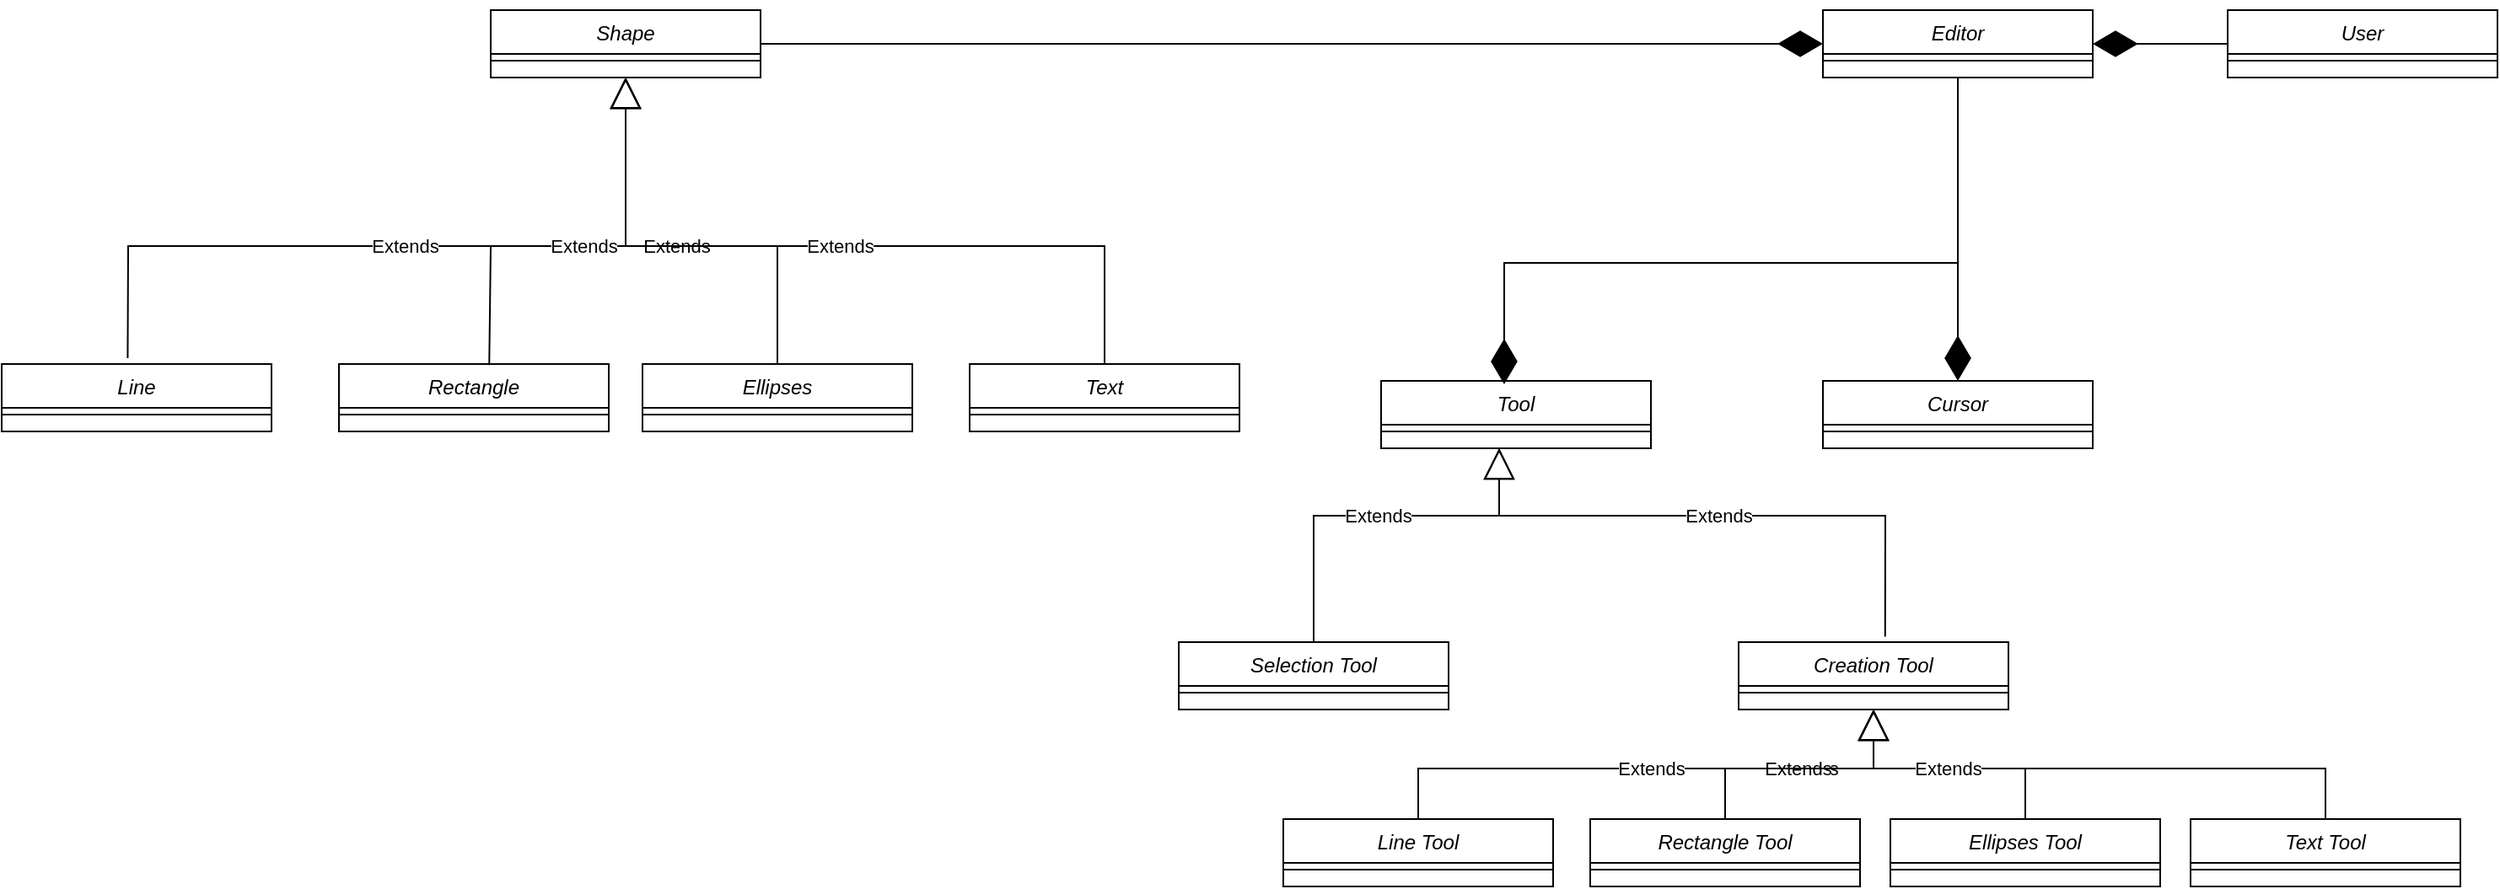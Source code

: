 <mxfile version="22.0.8" type="github">
  <diagram id="C5RBs43oDa-KdzZeNtuy" name="Page-1">
    <mxGraphModel dx="2739" dy="1000" grid="1" gridSize="10" guides="1" tooltips="1" connect="1" arrows="1" fold="1" page="1" pageScale="1" pageWidth="827" pageHeight="1169" math="0" shadow="0">
      <root>
        <mxCell id="WIyWlLk6GJQsqaUBKTNV-0" />
        <mxCell id="WIyWlLk6GJQsqaUBKTNV-1" parent="WIyWlLk6GJQsqaUBKTNV-0" />
        <mxCell id="zkfFHV4jXpPFQw0GAbJ--0" value="User" style="swimlane;fontStyle=2;align=center;verticalAlign=top;childLayout=stackLayout;horizontal=1;startSize=26;horizontalStack=0;resizeParent=1;resizeLast=0;collapsible=1;marginBottom=0;rounded=0;shadow=0;strokeWidth=1;" parent="WIyWlLk6GJQsqaUBKTNV-1" vertex="1">
          <mxGeometry x="710" y="60" width="160" height="40" as="geometry">
            <mxRectangle x="230" y="140" width="160" height="26" as="alternateBounds" />
          </mxGeometry>
        </mxCell>
        <mxCell id="zkfFHV4jXpPFQw0GAbJ--4" value="" style="line;html=1;strokeWidth=1;align=left;verticalAlign=middle;spacingTop=-1;spacingLeft=3;spacingRight=3;rotatable=0;labelPosition=right;points=[];portConstraint=eastwest;" parent="zkfFHV4jXpPFQw0GAbJ--0" vertex="1">
          <mxGeometry y="26" width="160" height="8" as="geometry" />
        </mxCell>
        <mxCell id="ds8pIDIFLKpDr9yh_afj-0" value="Editor" style="swimlane;fontStyle=2;align=center;verticalAlign=top;childLayout=stackLayout;horizontal=1;startSize=26;horizontalStack=0;resizeParent=1;resizeLast=0;collapsible=1;marginBottom=0;rounded=0;shadow=0;strokeWidth=1;" vertex="1" parent="WIyWlLk6GJQsqaUBKTNV-1">
          <mxGeometry x="470" y="60" width="160" height="40" as="geometry">
            <mxRectangle x="230" y="140" width="160" height="26" as="alternateBounds" />
          </mxGeometry>
        </mxCell>
        <mxCell id="ds8pIDIFLKpDr9yh_afj-1" value="" style="line;html=1;strokeWidth=1;align=left;verticalAlign=middle;spacingTop=-1;spacingLeft=3;spacingRight=3;rotatable=0;labelPosition=right;points=[];portConstraint=eastwest;" vertex="1" parent="ds8pIDIFLKpDr9yh_afj-0">
          <mxGeometry y="26" width="160" height="8" as="geometry" />
        </mxCell>
        <mxCell id="ds8pIDIFLKpDr9yh_afj-4" value="Shape" style="swimlane;fontStyle=2;align=center;verticalAlign=top;childLayout=stackLayout;horizontal=1;startSize=26;horizontalStack=0;resizeParent=1;resizeLast=0;collapsible=1;marginBottom=0;rounded=0;shadow=0;strokeWidth=1;" vertex="1" parent="WIyWlLk6GJQsqaUBKTNV-1">
          <mxGeometry x="-320" y="60" width="160" height="40" as="geometry">
            <mxRectangle x="230" y="140" width="160" height="26" as="alternateBounds" />
          </mxGeometry>
        </mxCell>
        <mxCell id="ds8pIDIFLKpDr9yh_afj-5" value="" style="line;html=1;strokeWidth=1;align=left;verticalAlign=middle;spacingTop=-1;spacingLeft=3;spacingRight=3;rotatable=0;labelPosition=right;points=[];portConstraint=eastwest;" vertex="1" parent="ds8pIDIFLKpDr9yh_afj-4">
          <mxGeometry y="26" width="160" height="8" as="geometry" />
        </mxCell>
        <mxCell id="ds8pIDIFLKpDr9yh_afj-6" value="Rectangle" style="swimlane;fontStyle=2;align=center;verticalAlign=top;childLayout=stackLayout;horizontal=1;startSize=26;horizontalStack=0;resizeParent=1;resizeLast=0;collapsible=1;marginBottom=0;rounded=0;shadow=0;strokeWidth=1;" vertex="1" parent="WIyWlLk6GJQsqaUBKTNV-1">
          <mxGeometry x="-410" y="270" width="160" height="40" as="geometry">
            <mxRectangle x="230" y="140" width="160" height="26" as="alternateBounds" />
          </mxGeometry>
        </mxCell>
        <mxCell id="ds8pIDIFLKpDr9yh_afj-7" value="" style="line;html=1;strokeWidth=1;align=left;verticalAlign=middle;spacingTop=-1;spacingLeft=3;spacingRight=3;rotatable=0;labelPosition=right;points=[];portConstraint=eastwest;" vertex="1" parent="ds8pIDIFLKpDr9yh_afj-6">
          <mxGeometry y="26" width="160" height="8" as="geometry" />
        </mxCell>
        <mxCell id="ds8pIDIFLKpDr9yh_afj-8" value="Ellipses" style="swimlane;fontStyle=2;align=center;verticalAlign=top;childLayout=stackLayout;horizontal=1;startSize=26;horizontalStack=0;resizeParent=1;resizeLast=0;collapsible=1;marginBottom=0;rounded=0;shadow=0;strokeWidth=1;" vertex="1" parent="WIyWlLk6GJQsqaUBKTNV-1">
          <mxGeometry x="-230" y="270" width="160" height="40" as="geometry">
            <mxRectangle x="230" y="140" width="160" height="26" as="alternateBounds" />
          </mxGeometry>
        </mxCell>
        <mxCell id="ds8pIDIFLKpDr9yh_afj-9" value="" style="line;html=1;strokeWidth=1;align=left;verticalAlign=middle;spacingTop=-1;spacingLeft=3;spacingRight=3;rotatable=0;labelPosition=right;points=[];portConstraint=eastwest;" vertex="1" parent="ds8pIDIFLKpDr9yh_afj-8">
          <mxGeometry y="26" width="160" height="8" as="geometry" />
        </mxCell>
        <mxCell id="ds8pIDIFLKpDr9yh_afj-10" value="Text" style="swimlane;fontStyle=2;align=center;verticalAlign=top;childLayout=stackLayout;horizontal=1;startSize=26;horizontalStack=0;resizeParent=1;resizeLast=0;collapsible=1;marginBottom=0;rounded=0;shadow=0;strokeWidth=1;" vertex="1" parent="WIyWlLk6GJQsqaUBKTNV-1">
          <mxGeometry x="-36" y="270" width="160" height="40" as="geometry">
            <mxRectangle x="230" y="140" width="160" height="26" as="alternateBounds" />
          </mxGeometry>
        </mxCell>
        <mxCell id="ds8pIDIFLKpDr9yh_afj-11" value="" style="line;html=1;strokeWidth=1;align=left;verticalAlign=middle;spacingTop=-1;spacingLeft=3;spacingRight=3;rotatable=0;labelPosition=right;points=[];portConstraint=eastwest;" vertex="1" parent="ds8pIDIFLKpDr9yh_afj-10">
          <mxGeometry y="26" width="160" height="8" as="geometry" />
        </mxCell>
        <mxCell id="ds8pIDIFLKpDr9yh_afj-13" value="Line" style="swimlane;fontStyle=2;align=center;verticalAlign=top;childLayout=stackLayout;horizontal=1;startSize=26;horizontalStack=0;resizeParent=1;resizeLast=0;collapsible=1;marginBottom=0;rounded=0;shadow=0;strokeWidth=1;" vertex="1" parent="WIyWlLk6GJQsqaUBKTNV-1">
          <mxGeometry x="-610" y="270" width="160" height="40" as="geometry">
            <mxRectangle x="230" y="140" width="160" height="26" as="alternateBounds" />
          </mxGeometry>
        </mxCell>
        <mxCell id="ds8pIDIFLKpDr9yh_afj-14" value="" style="line;html=1;strokeWidth=1;align=left;verticalAlign=middle;spacingTop=-1;spacingLeft=3;spacingRight=3;rotatable=0;labelPosition=right;points=[];portConstraint=eastwest;" vertex="1" parent="ds8pIDIFLKpDr9yh_afj-13">
          <mxGeometry y="26" width="160" height="8" as="geometry" />
        </mxCell>
        <mxCell id="ds8pIDIFLKpDr9yh_afj-24" value="Tool" style="swimlane;fontStyle=2;align=center;verticalAlign=top;childLayout=stackLayout;horizontal=1;startSize=26;horizontalStack=0;resizeParent=1;resizeLast=0;collapsible=1;marginBottom=0;rounded=0;shadow=0;strokeWidth=1;" vertex="1" parent="WIyWlLk6GJQsqaUBKTNV-1">
          <mxGeometry x="208" y="280" width="160" height="40" as="geometry">
            <mxRectangle x="230" y="140" width="160" height="26" as="alternateBounds" />
          </mxGeometry>
        </mxCell>
        <mxCell id="ds8pIDIFLKpDr9yh_afj-25" value="" style="line;html=1;strokeWidth=1;align=left;verticalAlign=middle;spacingTop=-1;spacingLeft=3;spacingRight=3;rotatable=0;labelPosition=right;points=[];portConstraint=eastwest;" vertex="1" parent="ds8pIDIFLKpDr9yh_afj-24">
          <mxGeometry y="26" width="160" height="8" as="geometry" />
        </mxCell>
        <mxCell id="ds8pIDIFLKpDr9yh_afj-27" value="Creation Tool&#xa;" style="swimlane;fontStyle=2;align=center;verticalAlign=top;childLayout=stackLayout;horizontal=1;startSize=26;horizontalStack=0;resizeParent=1;resizeLast=0;collapsible=1;marginBottom=0;rounded=0;shadow=0;strokeWidth=1;" vertex="1" parent="WIyWlLk6GJQsqaUBKTNV-1">
          <mxGeometry x="420" y="435" width="160" height="40" as="geometry">
            <mxRectangle x="230" y="140" width="160" height="26" as="alternateBounds" />
          </mxGeometry>
        </mxCell>
        <mxCell id="ds8pIDIFLKpDr9yh_afj-28" value="" style="line;html=1;strokeWidth=1;align=left;verticalAlign=middle;spacingTop=-1;spacingLeft=3;spacingRight=3;rotatable=0;labelPosition=right;points=[];portConstraint=eastwest;" vertex="1" parent="ds8pIDIFLKpDr9yh_afj-27">
          <mxGeometry y="26" width="160" height="8" as="geometry" />
        </mxCell>
        <mxCell id="ds8pIDIFLKpDr9yh_afj-36" value="Selection Tool" style="swimlane;fontStyle=2;align=center;verticalAlign=top;childLayout=stackLayout;horizontal=1;startSize=26;horizontalStack=0;resizeParent=1;resizeLast=0;collapsible=1;marginBottom=0;rounded=0;shadow=0;strokeWidth=1;" vertex="1" parent="WIyWlLk6GJQsqaUBKTNV-1">
          <mxGeometry x="88" y="435" width="160" height="40" as="geometry">
            <mxRectangle x="230" y="140" width="160" height="26" as="alternateBounds" />
          </mxGeometry>
        </mxCell>
        <mxCell id="ds8pIDIFLKpDr9yh_afj-37" value="" style="line;html=1;strokeWidth=1;align=left;verticalAlign=middle;spacingTop=-1;spacingLeft=3;spacingRight=3;rotatable=0;labelPosition=right;points=[];portConstraint=eastwest;" vertex="1" parent="ds8pIDIFLKpDr9yh_afj-36">
          <mxGeometry y="26" width="160" height="8" as="geometry" />
        </mxCell>
        <mxCell id="ds8pIDIFLKpDr9yh_afj-49" value="Extends" style="endArrow=block;endSize=16;endFill=0;html=1;rounded=0;entryX=0.5;entryY=1;entryDx=0;entryDy=0;exitX=0.467;exitY=-0.089;exitDx=0;exitDy=0;exitPerimeter=0;" edge="1" parent="WIyWlLk6GJQsqaUBKTNV-1" source="ds8pIDIFLKpDr9yh_afj-13" target="ds8pIDIFLKpDr9yh_afj-4">
          <mxGeometry width="160" relative="1" as="geometry">
            <mxPoint x="-390" y="210" as="sourcePoint" />
            <mxPoint x="-230" y="210" as="targetPoint" />
            <Array as="points">
              <mxPoint x="-535" y="200" />
              <mxPoint x="-390" y="200" />
              <mxPoint x="-240" y="200" />
            </Array>
          </mxGeometry>
        </mxCell>
        <mxCell id="ds8pIDIFLKpDr9yh_afj-50" value="Extends" style="endArrow=block;endSize=16;endFill=0;html=1;rounded=0;entryX=0.5;entryY=1;entryDx=0;entryDy=0;exitX=0.557;exitY=0.015;exitDx=0;exitDy=0;exitPerimeter=0;" edge="1" parent="WIyWlLk6GJQsqaUBKTNV-1" source="ds8pIDIFLKpDr9yh_afj-6" target="ds8pIDIFLKpDr9yh_afj-4">
          <mxGeometry width="160" relative="1" as="geometry">
            <mxPoint x="-525" y="276" as="sourcePoint" />
            <mxPoint x="-240" y="170" as="targetPoint" />
            <Array as="points">
              <mxPoint x="-320" y="200" />
              <mxPoint x="-290" y="200" />
              <mxPoint x="-240" y="200" />
            </Array>
          </mxGeometry>
        </mxCell>
        <mxCell id="ds8pIDIFLKpDr9yh_afj-51" value="Extends" style="endArrow=block;endSize=16;endFill=0;html=1;rounded=0;entryX=0.5;entryY=1;entryDx=0;entryDy=0;exitX=0.5;exitY=0;exitDx=0;exitDy=0;" edge="1" parent="WIyWlLk6GJQsqaUBKTNV-1" source="ds8pIDIFLKpDr9yh_afj-8" target="ds8pIDIFLKpDr9yh_afj-4">
          <mxGeometry width="160" relative="1" as="geometry">
            <mxPoint x="-220" y="230" as="sourcePoint" />
            <mxPoint x="-60" y="230" as="targetPoint" />
            <Array as="points">
              <mxPoint x="-150" y="200" />
              <mxPoint x="-240" y="200" />
            </Array>
          </mxGeometry>
        </mxCell>
        <mxCell id="ds8pIDIFLKpDr9yh_afj-52" value="Extends" style="endArrow=block;endSize=16;endFill=0;html=1;rounded=0;exitX=0.5;exitY=0;exitDx=0;exitDy=0;entryX=0.5;entryY=1;entryDx=0;entryDy=0;" edge="1" parent="WIyWlLk6GJQsqaUBKTNV-1" source="ds8pIDIFLKpDr9yh_afj-10" target="ds8pIDIFLKpDr9yh_afj-4">
          <mxGeometry width="160" relative="1" as="geometry">
            <mxPoint x="-90" y="200" as="sourcePoint" />
            <mxPoint x="-250" y="160" as="targetPoint" />
            <Array as="points">
              <mxPoint x="44" y="200" />
              <mxPoint x="-240" y="200" />
            </Array>
          </mxGeometry>
        </mxCell>
        <mxCell id="ds8pIDIFLKpDr9yh_afj-64" value="Cursor" style="swimlane;fontStyle=2;align=center;verticalAlign=top;childLayout=stackLayout;horizontal=1;startSize=26;horizontalStack=0;resizeParent=1;resizeLast=0;collapsible=1;marginBottom=0;rounded=0;shadow=0;strokeWidth=1;" vertex="1" parent="WIyWlLk6GJQsqaUBKTNV-1">
          <mxGeometry x="470" y="280" width="160" height="40" as="geometry">
            <mxRectangle x="230" y="140" width="160" height="26" as="alternateBounds" />
          </mxGeometry>
        </mxCell>
        <mxCell id="ds8pIDIFLKpDr9yh_afj-65" value="" style="line;html=1;strokeWidth=1;align=left;verticalAlign=middle;spacingTop=-1;spacingLeft=3;spacingRight=3;rotatable=0;labelPosition=right;points=[];portConstraint=eastwest;" vertex="1" parent="ds8pIDIFLKpDr9yh_afj-64">
          <mxGeometry y="26" width="160" height="8" as="geometry" />
        </mxCell>
        <mxCell id="ds8pIDIFLKpDr9yh_afj-67" value="Rectangle Tool&#xa;" style="swimlane;fontStyle=2;align=center;verticalAlign=top;childLayout=stackLayout;horizontal=1;startSize=26;horizontalStack=0;resizeParent=1;resizeLast=0;collapsible=1;marginBottom=0;rounded=0;shadow=0;strokeWidth=1;" vertex="1" parent="WIyWlLk6GJQsqaUBKTNV-1">
          <mxGeometry x="332" y="540" width="160" height="40" as="geometry">
            <mxRectangle x="230" y="140" width="160" height="26" as="alternateBounds" />
          </mxGeometry>
        </mxCell>
        <mxCell id="ds8pIDIFLKpDr9yh_afj-68" value="" style="line;html=1;strokeWidth=1;align=left;verticalAlign=middle;spacingTop=-1;spacingLeft=3;spacingRight=3;rotatable=0;labelPosition=right;points=[];portConstraint=eastwest;" vertex="1" parent="ds8pIDIFLKpDr9yh_afj-67">
          <mxGeometry y="26" width="160" height="8" as="geometry" />
        </mxCell>
        <mxCell id="ds8pIDIFLKpDr9yh_afj-69" value="Extends" style="endArrow=block;endSize=16;endFill=0;html=1;rounded=0;exitX=0.5;exitY=0;exitDx=0;exitDy=0;" edge="1" parent="WIyWlLk6GJQsqaUBKTNV-1" source="ds8pIDIFLKpDr9yh_afj-36">
          <mxGeometry width="160" relative="1" as="geometry">
            <mxPoint x="198" y="490" as="sourcePoint" />
            <mxPoint x="278" y="320" as="targetPoint" />
            <Array as="points">
              <mxPoint x="168" y="360" />
              <mxPoint x="278" y="360" />
            </Array>
          </mxGeometry>
        </mxCell>
        <mxCell id="ds8pIDIFLKpDr9yh_afj-70" value="Extends" style="endArrow=block;endSize=16;endFill=0;html=1;rounded=0;exitX=0.543;exitY=-0.08;exitDx=0;exitDy=0;exitPerimeter=0;" edge="1" parent="WIyWlLk6GJQsqaUBKTNV-1" source="ds8pIDIFLKpDr9yh_afj-27">
          <mxGeometry width="160" relative="1" as="geometry">
            <mxPoint x="578" y="370" as="sourcePoint" />
            <mxPoint x="278" y="320" as="targetPoint" />
            <Array as="points">
              <mxPoint x="507" y="360" />
              <mxPoint x="278" y="360" />
            </Array>
          </mxGeometry>
        </mxCell>
        <mxCell id="ds8pIDIFLKpDr9yh_afj-71" value="Extends" style="endArrow=block;endSize=16;endFill=0;html=1;rounded=0;entryX=0.5;entryY=1;entryDx=0;entryDy=0;exitX=0.5;exitY=0;exitDx=0;exitDy=0;" edge="1" parent="WIyWlLk6GJQsqaUBKTNV-1" source="ds8pIDIFLKpDr9yh_afj-67" target="ds8pIDIFLKpDr9yh_afj-27">
          <mxGeometry width="160" relative="1" as="geometry">
            <mxPoint x="308" y="580" as="sourcePoint" />
            <mxPoint x="468" y="580" as="targetPoint" />
            <Array as="points">
              <mxPoint x="412" y="510" />
              <mxPoint x="500" y="510" />
            </Array>
          </mxGeometry>
        </mxCell>
        <mxCell id="ds8pIDIFLKpDr9yh_afj-73" value="" style="endArrow=diamondThin;endFill=1;endSize=24;html=1;rounded=0;entryX=0.456;entryY=0.05;entryDx=0;entryDy=0;entryPerimeter=0;" edge="1" parent="WIyWlLk6GJQsqaUBKTNV-1" target="ds8pIDIFLKpDr9yh_afj-24">
          <mxGeometry width="160" relative="1" as="geometry">
            <mxPoint x="550" y="210" as="sourcePoint" />
            <mxPoint x="530" y="420" as="targetPoint" />
            <Array as="points">
              <mxPoint x="440" y="210" />
              <mxPoint x="360" y="210" />
              <mxPoint x="281" y="210" />
            </Array>
          </mxGeometry>
        </mxCell>
        <mxCell id="ds8pIDIFLKpDr9yh_afj-74" value="" style="endArrow=diamondThin;endFill=1;endSize=24;html=1;rounded=0;exitX=0.5;exitY=1;exitDx=0;exitDy=0;entryX=0.5;entryY=0;entryDx=0;entryDy=0;" edge="1" parent="WIyWlLk6GJQsqaUBKTNV-1" source="ds8pIDIFLKpDr9yh_afj-0" target="ds8pIDIFLKpDr9yh_afj-64">
          <mxGeometry width="160" relative="1" as="geometry">
            <mxPoint x="370" y="420" as="sourcePoint" />
            <mxPoint x="530" y="420" as="targetPoint" />
          </mxGeometry>
        </mxCell>
        <mxCell id="ds8pIDIFLKpDr9yh_afj-75" value="Ellipses Tool&#xa;" style="swimlane;fontStyle=2;align=center;verticalAlign=top;childLayout=stackLayout;horizontal=1;startSize=26;horizontalStack=0;resizeParent=1;resizeLast=0;collapsible=1;marginBottom=0;rounded=0;shadow=0;strokeWidth=1;" vertex="1" parent="WIyWlLk6GJQsqaUBKTNV-1">
          <mxGeometry x="510" y="540" width="160" height="40" as="geometry">
            <mxRectangle x="230" y="140" width="160" height="26" as="alternateBounds" />
          </mxGeometry>
        </mxCell>
        <mxCell id="ds8pIDIFLKpDr9yh_afj-76" value="" style="line;html=1;strokeWidth=1;align=left;verticalAlign=middle;spacingTop=-1;spacingLeft=3;spacingRight=3;rotatable=0;labelPosition=right;points=[];portConstraint=eastwest;" vertex="1" parent="ds8pIDIFLKpDr9yh_afj-75">
          <mxGeometry y="26" width="160" height="8" as="geometry" />
        </mxCell>
        <mxCell id="ds8pIDIFLKpDr9yh_afj-77" value="Line Tool&#xa;" style="swimlane;fontStyle=2;align=center;verticalAlign=top;childLayout=stackLayout;horizontal=1;startSize=26;horizontalStack=0;resizeParent=1;resizeLast=0;collapsible=1;marginBottom=0;rounded=0;shadow=0;strokeWidth=1;" vertex="1" parent="WIyWlLk6GJQsqaUBKTNV-1">
          <mxGeometry x="150" y="540" width="160" height="40" as="geometry">
            <mxRectangle x="230" y="140" width="160" height="26" as="alternateBounds" />
          </mxGeometry>
        </mxCell>
        <mxCell id="ds8pIDIFLKpDr9yh_afj-78" value="" style="line;html=1;strokeWidth=1;align=left;verticalAlign=middle;spacingTop=-1;spacingLeft=3;spacingRight=3;rotatable=0;labelPosition=right;points=[];portConstraint=eastwest;" vertex="1" parent="ds8pIDIFLKpDr9yh_afj-77">
          <mxGeometry y="26" width="160" height="8" as="geometry" />
        </mxCell>
        <mxCell id="ds8pIDIFLKpDr9yh_afj-79" value="Extends" style="endArrow=block;endSize=16;endFill=0;html=1;rounded=0;entryX=0.5;entryY=1;entryDx=0;entryDy=0;exitX=0.5;exitY=0;exitDx=0;exitDy=0;" edge="1" parent="WIyWlLk6GJQsqaUBKTNV-1" source="ds8pIDIFLKpDr9yh_afj-77" target="ds8pIDIFLKpDr9yh_afj-27">
          <mxGeometry width="160" relative="1" as="geometry">
            <mxPoint x="220" y="530" as="sourcePoint" />
            <mxPoint x="380" y="530" as="targetPoint" />
            <Array as="points">
              <mxPoint x="230" y="510" />
              <mxPoint x="412" y="510" />
              <mxPoint x="500" y="510" />
            </Array>
          </mxGeometry>
        </mxCell>
        <mxCell id="ds8pIDIFLKpDr9yh_afj-80" value="Extends" style="endArrow=block;endSize=16;endFill=0;html=1;rounded=0;entryX=0.5;entryY=1;entryDx=0;entryDy=0;exitX=0.5;exitY=0;exitDx=0;exitDy=0;" edge="1" parent="WIyWlLk6GJQsqaUBKTNV-1" source="ds8pIDIFLKpDr9yh_afj-75" target="ds8pIDIFLKpDr9yh_afj-27">
          <mxGeometry width="160" relative="1" as="geometry">
            <mxPoint x="320" y="540" as="sourcePoint" />
            <mxPoint x="480" y="540" as="targetPoint" />
            <Array as="points">
              <mxPoint x="590" y="510" />
              <mxPoint x="412" y="510" />
              <mxPoint x="500" y="510" />
            </Array>
          </mxGeometry>
        </mxCell>
        <mxCell id="ds8pIDIFLKpDr9yh_afj-83" value="Text Tool&#xa;" style="swimlane;fontStyle=2;align=center;verticalAlign=top;childLayout=stackLayout;horizontal=1;startSize=26;horizontalStack=0;resizeParent=1;resizeLast=0;collapsible=1;marginBottom=0;rounded=0;shadow=0;strokeWidth=1;" vertex="1" parent="WIyWlLk6GJQsqaUBKTNV-1">
          <mxGeometry x="688" y="540" width="160" height="40" as="geometry">
            <mxRectangle x="230" y="140" width="160" height="26" as="alternateBounds" />
          </mxGeometry>
        </mxCell>
        <mxCell id="ds8pIDIFLKpDr9yh_afj-84" value="" style="line;html=1;strokeWidth=1;align=left;verticalAlign=middle;spacingTop=-1;spacingLeft=3;spacingRight=3;rotatable=0;labelPosition=right;points=[];portConstraint=eastwest;" vertex="1" parent="ds8pIDIFLKpDr9yh_afj-83">
          <mxGeometry y="26" width="160" height="8" as="geometry" />
        </mxCell>
        <mxCell id="ds8pIDIFLKpDr9yh_afj-85" value="Extends" style="endArrow=block;endSize=16;endFill=0;html=1;rounded=0;entryX=0.5;entryY=1;entryDx=0;entryDy=0;exitX=0.5;exitY=0;exitDx=0;exitDy=0;" edge="1" parent="WIyWlLk6GJQsqaUBKTNV-1" source="ds8pIDIFLKpDr9yh_afj-83" target="ds8pIDIFLKpDr9yh_afj-27">
          <mxGeometry width="160" relative="1" as="geometry">
            <mxPoint x="498" y="540" as="sourcePoint" />
            <mxPoint x="590" y="475" as="targetPoint" />
            <Array as="points">
              <mxPoint x="768" y="510" />
              <mxPoint x="412" y="510" />
              <mxPoint x="500" y="510" />
            </Array>
          </mxGeometry>
        </mxCell>
        <mxCell id="ds8pIDIFLKpDr9yh_afj-86" value="" style="endArrow=diamondThin;endFill=1;endSize=24;html=1;rounded=0;entryX=1;entryY=0.5;entryDx=0;entryDy=0;exitX=0;exitY=0.5;exitDx=0;exitDy=0;" edge="1" parent="WIyWlLk6GJQsqaUBKTNV-1" source="zkfFHV4jXpPFQw0GAbJ--0" target="ds8pIDIFLKpDr9yh_afj-0">
          <mxGeometry width="160" relative="1" as="geometry">
            <mxPoint x="800" y="10" as="sourcePoint" />
            <mxPoint x="470" y="139.84" as="targetPoint" />
            <Array as="points">
              <mxPoint x="670" y="80" />
            </Array>
          </mxGeometry>
        </mxCell>
        <mxCell id="ds8pIDIFLKpDr9yh_afj-90" value="" style="endArrow=diamondThin;endFill=1;endSize=24;html=1;rounded=0;exitX=1;exitY=0.5;exitDx=0;exitDy=0;entryX=0;entryY=0.5;entryDx=0;entryDy=0;" edge="1" parent="WIyWlLk6GJQsqaUBKTNV-1" source="ds8pIDIFLKpDr9yh_afj-4" target="ds8pIDIFLKpDr9yh_afj-0">
          <mxGeometry width="160" relative="1" as="geometry">
            <mxPoint x="-160" y="90" as="sourcePoint" />
            <mxPoint x="370" y="130" as="targetPoint" />
            <Array as="points">
              <mxPoint x="330" y="80" />
            </Array>
          </mxGeometry>
        </mxCell>
      </root>
    </mxGraphModel>
  </diagram>
</mxfile>

